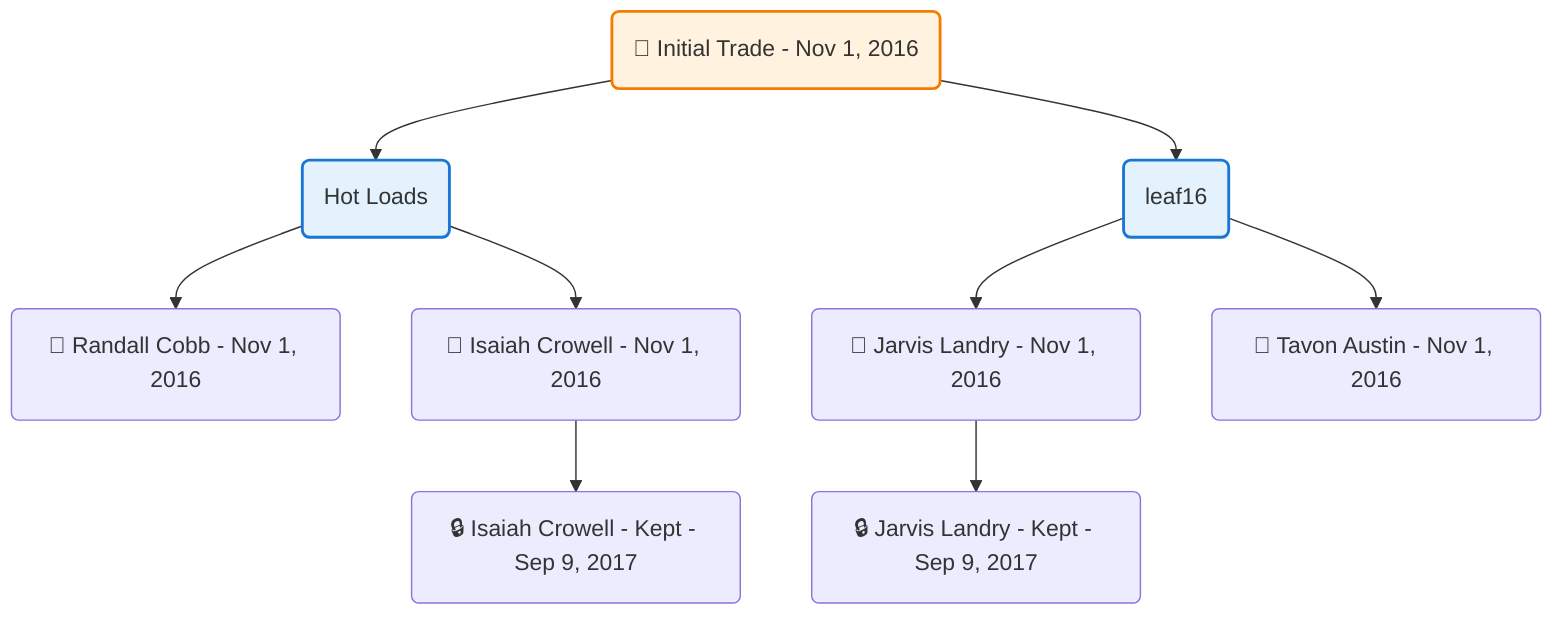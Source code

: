 flowchart TD

    TRADE_MAIN("🔄 Initial Trade - Nov 1, 2016")
    TEAM_1("Hot Loads")
    TEAM_2("leaf16")
    NODE_fd98a960-de05-44af-abb7-afed758a6d85("🔄 Randall Cobb - Nov 1, 2016")
    NODE_a0779f6d-f841-4ea9-a30e-b74740e9a399("🔄 Jarvis Landry - Nov 1, 2016")
    NODE_c747871f-4fb8-445b-b108-dbb47ea20818("🔒 Jarvis Landry - Kept - Sep 9, 2017")
    NODE_a8ac2404-9dea-40c9-846f-b9f880683a54("🔄 Isaiah Crowell - Nov 1, 2016")
    NODE_1377d347-8c55-4d2d-b689-0657635946bc("🔒 Isaiah Crowell - Kept - Sep 9, 2017")
    NODE_2e2a8494-72eb-4da7-85cc-d2b00b42da7a("🔄 Tavon Austin - Nov 1, 2016")

    TRADE_MAIN --> TEAM_1
    TRADE_MAIN --> TEAM_2
    TEAM_1 --> NODE_fd98a960-de05-44af-abb7-afed758a6d85
    TEAM_2 --> NODE_a0779f6d-f841-4ea9-a30e-b74740e9a399
    NODE_a0779f6d-f841-4ea9-a30e-b74740e9a399 --> NODE_c747871f-4fb8-445b-b108-dbb47ea20818
    TEAM_1 --> NODE_a8ac2404-9dea-40c9-846f-b9f880683a54
    NODE_a8ac2404-9dea-40c9-846f-b9f880683a54 --> NODE_1377d347-8c55-4d2d-b689-0657635946bc
    TEAM_2 --> NODE_2e2a8494-72eb-4da7-85cc-d2b00b42da7a

    %% Node styling
    classDef teamNode fill:#e3f2fd,stroke:#1976d2,stroke-width:2px
    classDef tradeNode fill:#fff3e0,stroke:#f57c00,stroke-width:2px
    classDef playerNode fill:#f3e5f5,stroke:#7b1fa2,stroke-width:1px
    classDef nonRootPlayerNode fill:#f5f5f5,stroke:#757575,stroke-width:1px
    classDef endNode fill:#ffebee,stroke:#c62828,stroke-width:2px
    classDef waiverNode fill:#e8f5e8,stroke:#388e3c,stroke-width:2px
    classDef championshipNode fill:#fff9c4,stroke:#f57f17,stroke-width:3px

    class TEAM_1,TEAM_2 teamNode
    class TRADE_MAIN tradeNode
